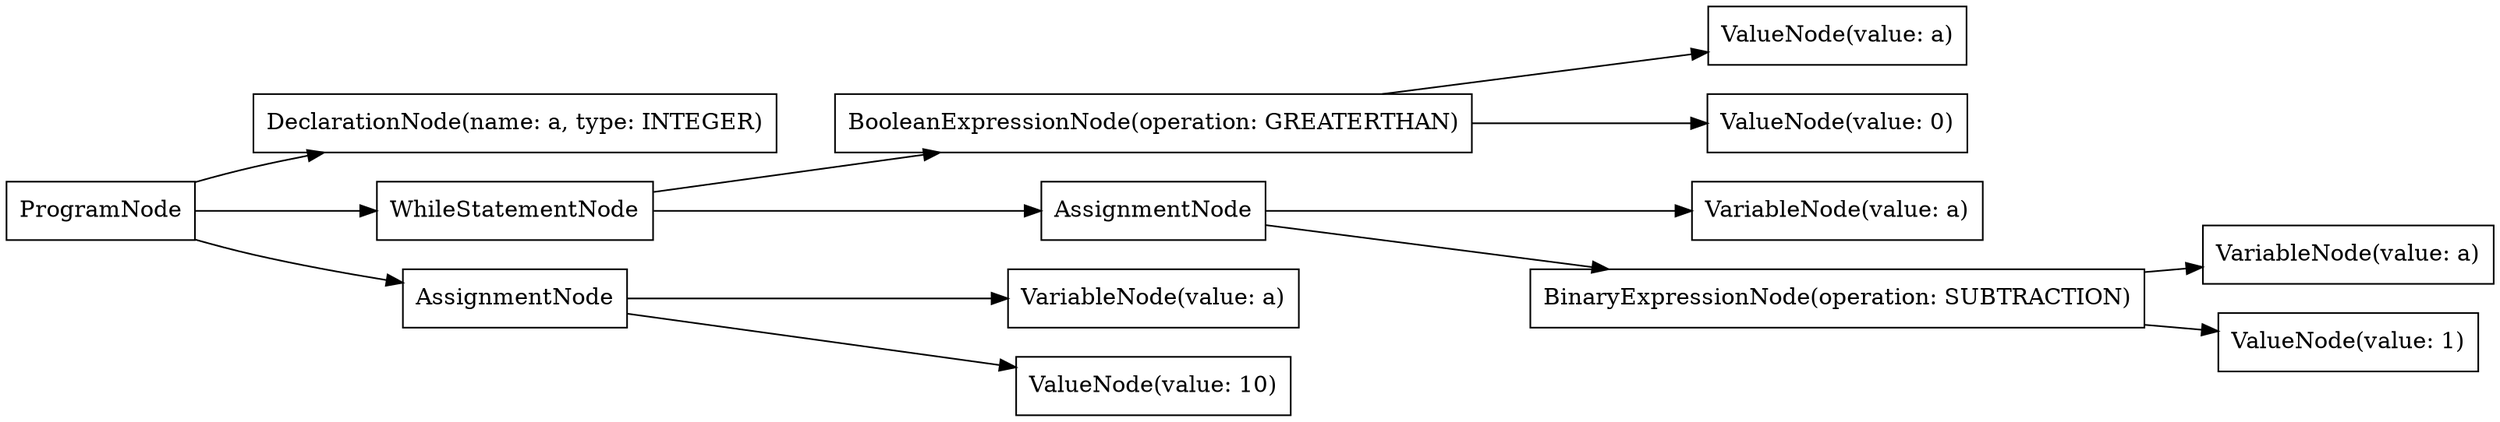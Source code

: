 digraph G {
rankdir=LR
"32255552-3cbe-4170-8fa5-35868c11bd49" [label="DeclarationNode(name: a, type: INTEGER)" shape="box"];
"eaaaabdd-9fcf-435d-8e2a-7732fe46af91" [label="VariableNode(value: a)" shape="box"];
"e5104487-13b3-4b28-ac50-2512885113b4" [label="VariableNode(value: a)" shape="box"];
"d550f2a3-72a0-430d-9f33-56bac0050a5d" [label="VariableNode(value: a)" shape="box"];
"6b775fb2-e8b8-47b7-8661-f6afe0ce7425" [label="ValueNode(value: a)" shape="box"];
"eb041c1a-6c3a-43df-9a0f-7c7576754145" [label="ValueNode(value: 10)" shape="box"];
"34f3e22e-ff2c-4fdb-9e76-8a0b1dcfaa4c" [label="ValueNode(value: 0)" shape="box"];
"4f03f7f7-c36a-4d96-9046-51fc6a09f42e" [label="BooleanExpressionNode(operation: GREATERTHAN)" shape="box"];
"ff831003-58ae-4427-af63-0759d730edd6" [label="AssignmentNode" shape="box"];
"0de367d9-cb3a-4016-9bda-e345cefabb06" [label="BinaryExpressionNode(operation: SUBTRACTION)" shape="box"];
"d6723b4f-f91f-4ea6-8272-fca7d2c9d7ce" [label="WhileStatementNode" shape="box"];
"74961fff-dc2a-4569-83ec-3052ea0b6e27" [label="ValueNode(value: 1)" shape="box"];
"f9fb89c1-6915-4b94-9f3b-3bce78a23a75" [label="AssignmentNode" shape="box"];
"ebe9dc59-fee8-4475-87fc-d2ebc1b2a014" [label="ProgramNode" shape="box"];
"ebe9dc59-fee8-4475-87fc-d2ebc1b2a014" -> "32255552-3cbe-4170-8fa5-35868c11bd49";
"ebe9dc59-fee8-4475-87fc-d2ebc1b2a014" -> "f9fb89c1-6915-4b94-9f3b-3bce78a23a75";
"f9fb89c1-6915-4b94-9f3b-3bce78a23a75" -> "d550f2a3-72a0-430d-9f33-56bac0050a5d";
"f9fb89c1-6915-4b94-9f3b-3bce78a23a75" -> "eb041c1a-6c3a-43df-9a0f-7c7576754145";
"ebe9dc59-fee8-4475-87fc-d2ebc1b2a014" -> "d6723b4f-f91f-4ea6-8272-fca7d2c9d7ce";
"d6723b4f-f91f-4ea6-8272-fca7d2c9d7ce" -> "4f03f7f7-c36a-4d96-9046-51fc6a09f42e";
"4f03f7f7-c36a-4d96-9046-51fc6a09f42e" -> "6b775fb2-e8b8-47b7-8661-f6afe0ce7425";
"4f03f7f7-c36a-4d96-9046-51fc6a09f42e" -> "34f3e22e-ff2c-4fdb-9e76-8a0b1dcfaa4c";
"d6723b4f-f91f-4ea6-8272-fca7d2c9d7ce" -> "ff831003-58ae-4427-af63-0759d730edd6";
"ff831003-58ae-4427-af63-0759d730edd6" -> "e5104487-13b3-4b28-ac50-2512885113b4";
"ff831003-58ae-4427-af63-0759d730edd6" -> "0de367d9-cb3a-4016-9bda-e345cefabb06";
"0de367d9-cb3a-4016-9bda-e345cefabb06" -> "eaaaabdd-9fcf-435d-8e2a-7732fe46af91";
"0de367d9-cb3a-4016-9bda-e345cefabb06" -> "74961fff-dc2a-4569-83ec-3052ea0b6e27";
}